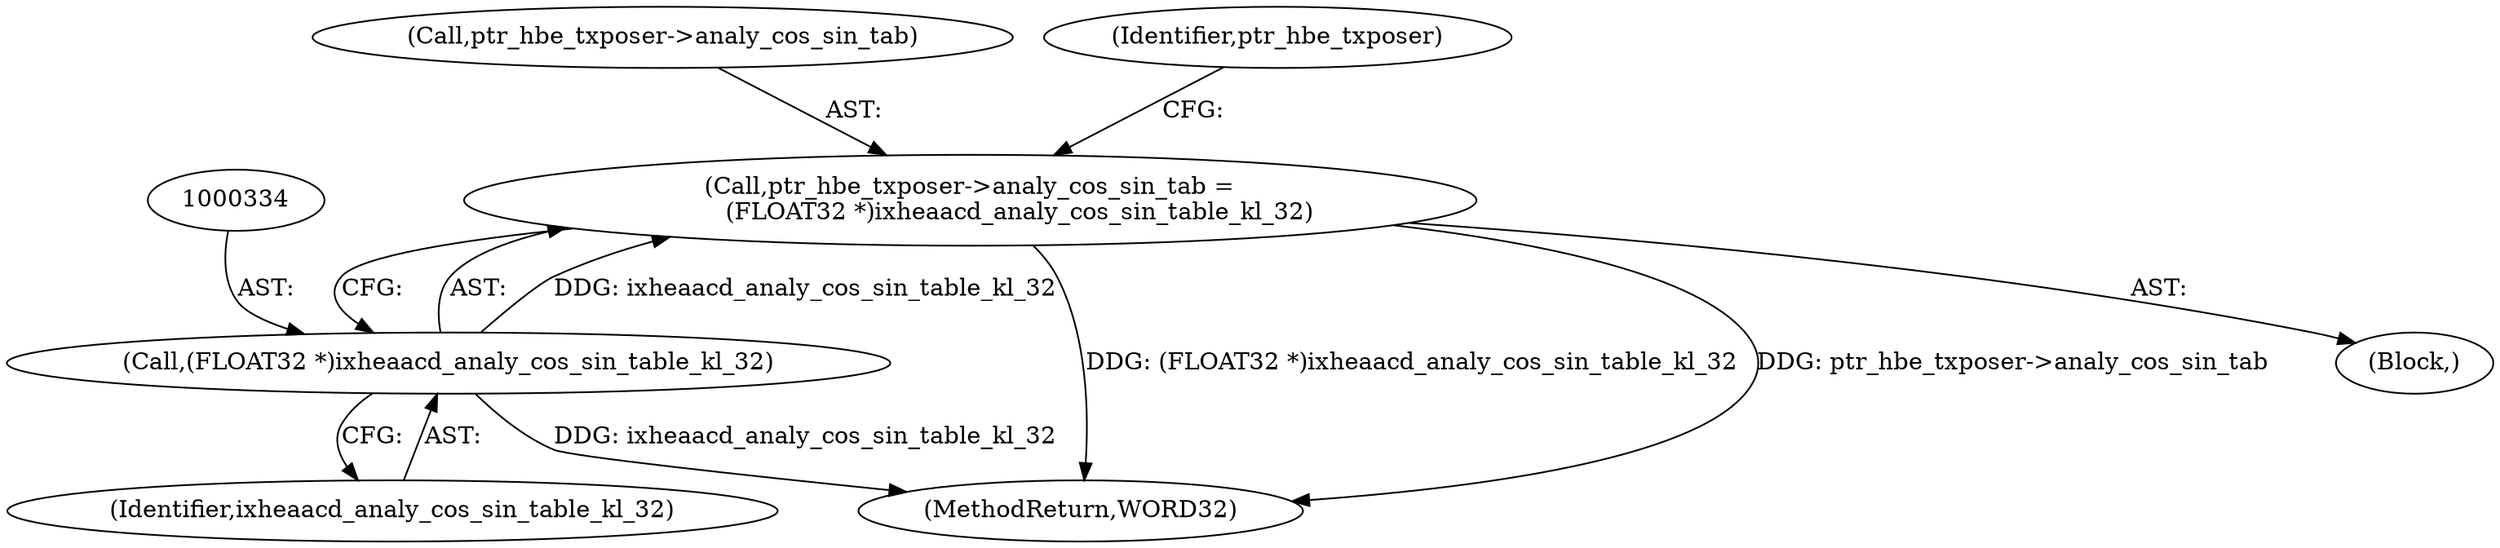 digraph "0_Android_04e8cd58f075bec5892e369c8deebca9c67e855c_4@pointer" {
"1000329" [label="(Call,ptr_hbe_txposer->analy_cos_sin_tab =\n             (FLOAT32 *)ixheaacd_analy_cos_sin_table_kl_32)"];
"1000333" [label="(Call,(FLOAT32 *)ixheaacd_analy_cos_sin_table_kl_32)"];
"1000333" [label="(Call,(FLOAT32 *)ixheaacd_analy_cos_sin_table_kl_32)"];
"1000591" [label="(MethodReturn,WORD32)"];
"1000330" [label="(Call,ptr_hbe_txposer->analy_cos_sin_tab)"];
"1000329" [label="(Call,ptr_hbe_txposer->analy_cos_sin_tab =\n             (FLOAT32 *)ixheaacd_analy_cos_sin_table_kl_32)"];
"1000236" [label="(Block,)"];
"1000338" [label="(Identifier,ptr_hbe_txposer)"];
"1000335" [label="(Identifier,ixheaacd_analy_cos_sin_table_kl_32)"];
"1000329" -> "1000236"  [label="AST: "];
"1000329" -> "1000333"  [label="CFG: "];
"1000330" -> "1000329"  [label="AST: "];
"1000333" -> "1000329"  [label="AST: "];
"1000338" -> "1000329"  [label="CFG: "];
"1000329" -> "1000591"  [label="DDG: (FLOAT32 *)ixheaacd_analy_cos_sin_table_kl_32"];
"1000329" -> "1000591"  [label="DDG: ptr_hbe_txposer->analy_cos_sin_tab"];
"1000333" -> "1000329"  [label="DDG: ixheaacd_analy_cos_sin_table_kl_32"];
"1000333" -> "1000335"  [label="CFG: "];
"1000334" -> "1000333"  [label="AST: "];
"1000335" -> "1000333"  [label="AST: "];
"1000333" -> "1000591"  [label="DDG: ixheaacd_analy_cos_sin_table_kl_32"];
}
